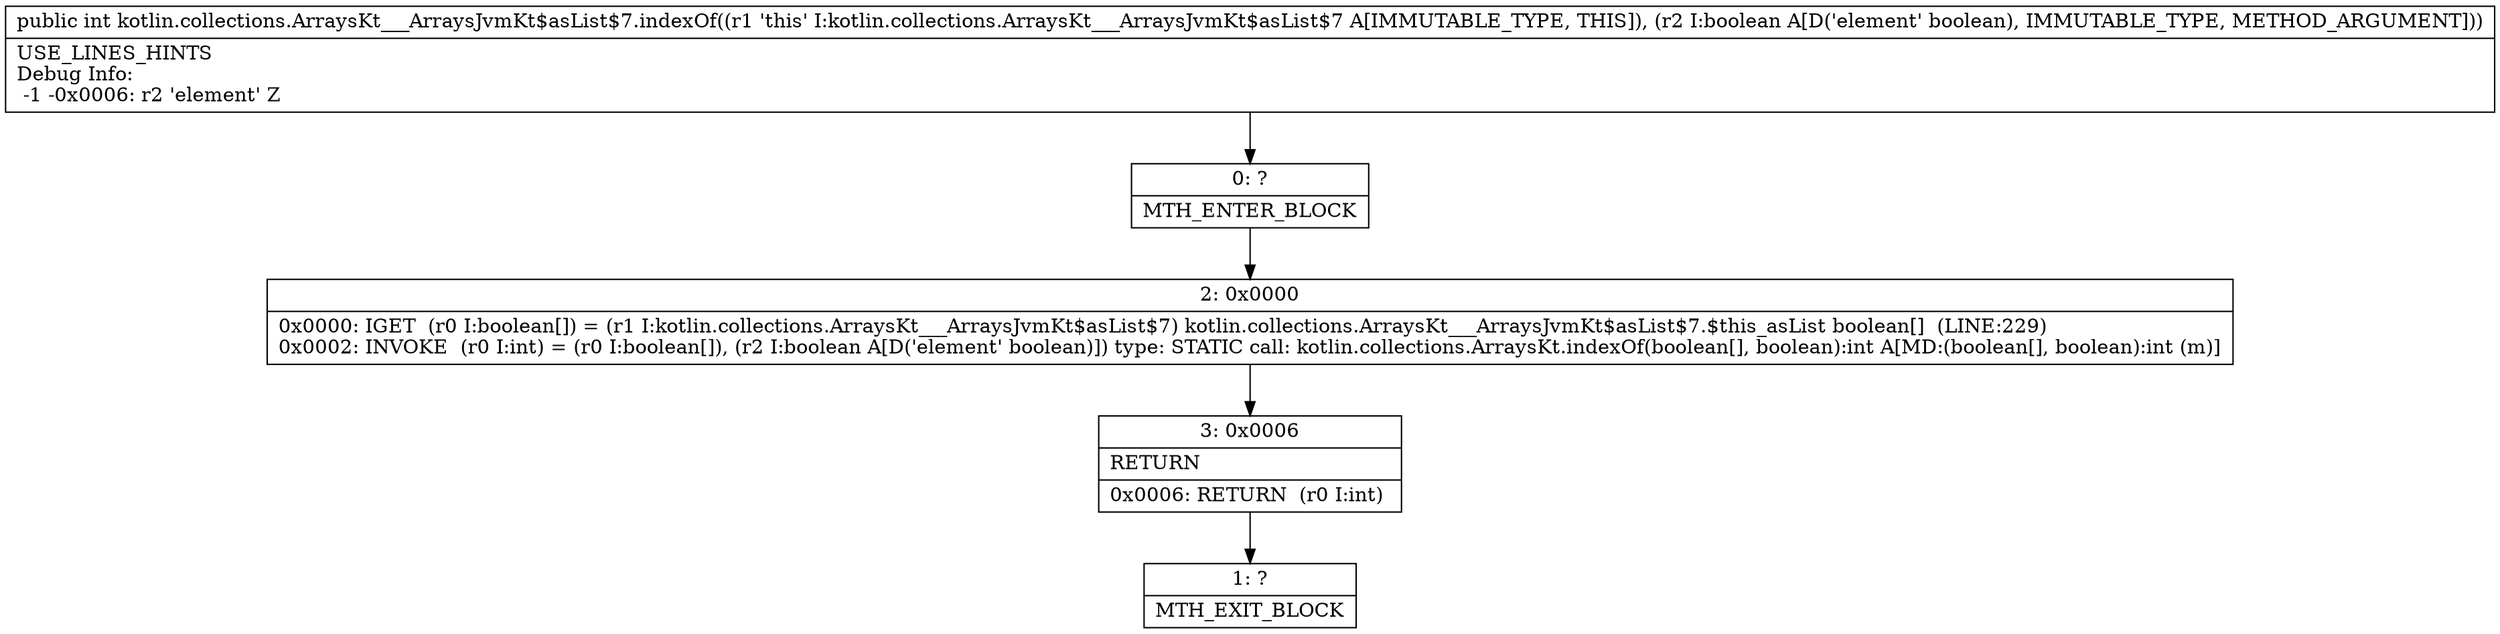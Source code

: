 digraph "CFG forkotlin.collections.ArraysKt___ArraysJvmKt$asList$7.indexOf(Z)I" {
Node_0 [shape=record,label="{0\:\ ?|MTH_ENTER_BLOCK\l}"];
Node_2 [shape=record,label="{2\:\ 0x0000|0x0000: IGET  (r0 I:boolean[]) = (r1 I:kotlin.collections.ArraysKt___ArraysJvmKt$asList$7) kotlin.collections.ArraysKt___ArraysJvmKt$asList$7.$this_asList boolean[]  (LINE:229)\l0x0002: INVOKE  (r0 I:int) = (r0 I:boolean[]), (r2 I:boolean A[D('element' boolean)]) type: STATIC call: kotlin.collections.ArraysKt.indexOf(boolean[], boolean):int A[MD:(boolean[], boolean):int (m)]\l}"];
Node_3 [shape=record,label="{3\:\ 0x0006|RETURN\l|0x0006: RETURN  (r0 I:int) \l}"];
Node_1 [shape=record,label="{1\:\ ?|MTH_EXIT_BLOCK\l}"];
MethodNode[shape=record,label="{public int kotlin.collections.ArraysKt___ArraysJvmKt$asList$7.indexOf((r1 'this' I:kotlin.collections.ArraysKt___ArraysJvmKt$asList$7 A[IMMUTABLE_TYPE, THIS]), (r2 I:boolean A[D('element' boolean), IMMUTABLE_TYPE, METHOD_ARGUMENT]))  | USE_LINES_HINTS\lDebug Info:\l  \-1 \-0x0006: r2 'element' Z\l}"];
MethodNode -> Node_0;Node_0 -> Node_2;
Node_2 -> Node_3;
Node_3 -> Node_1;
}

